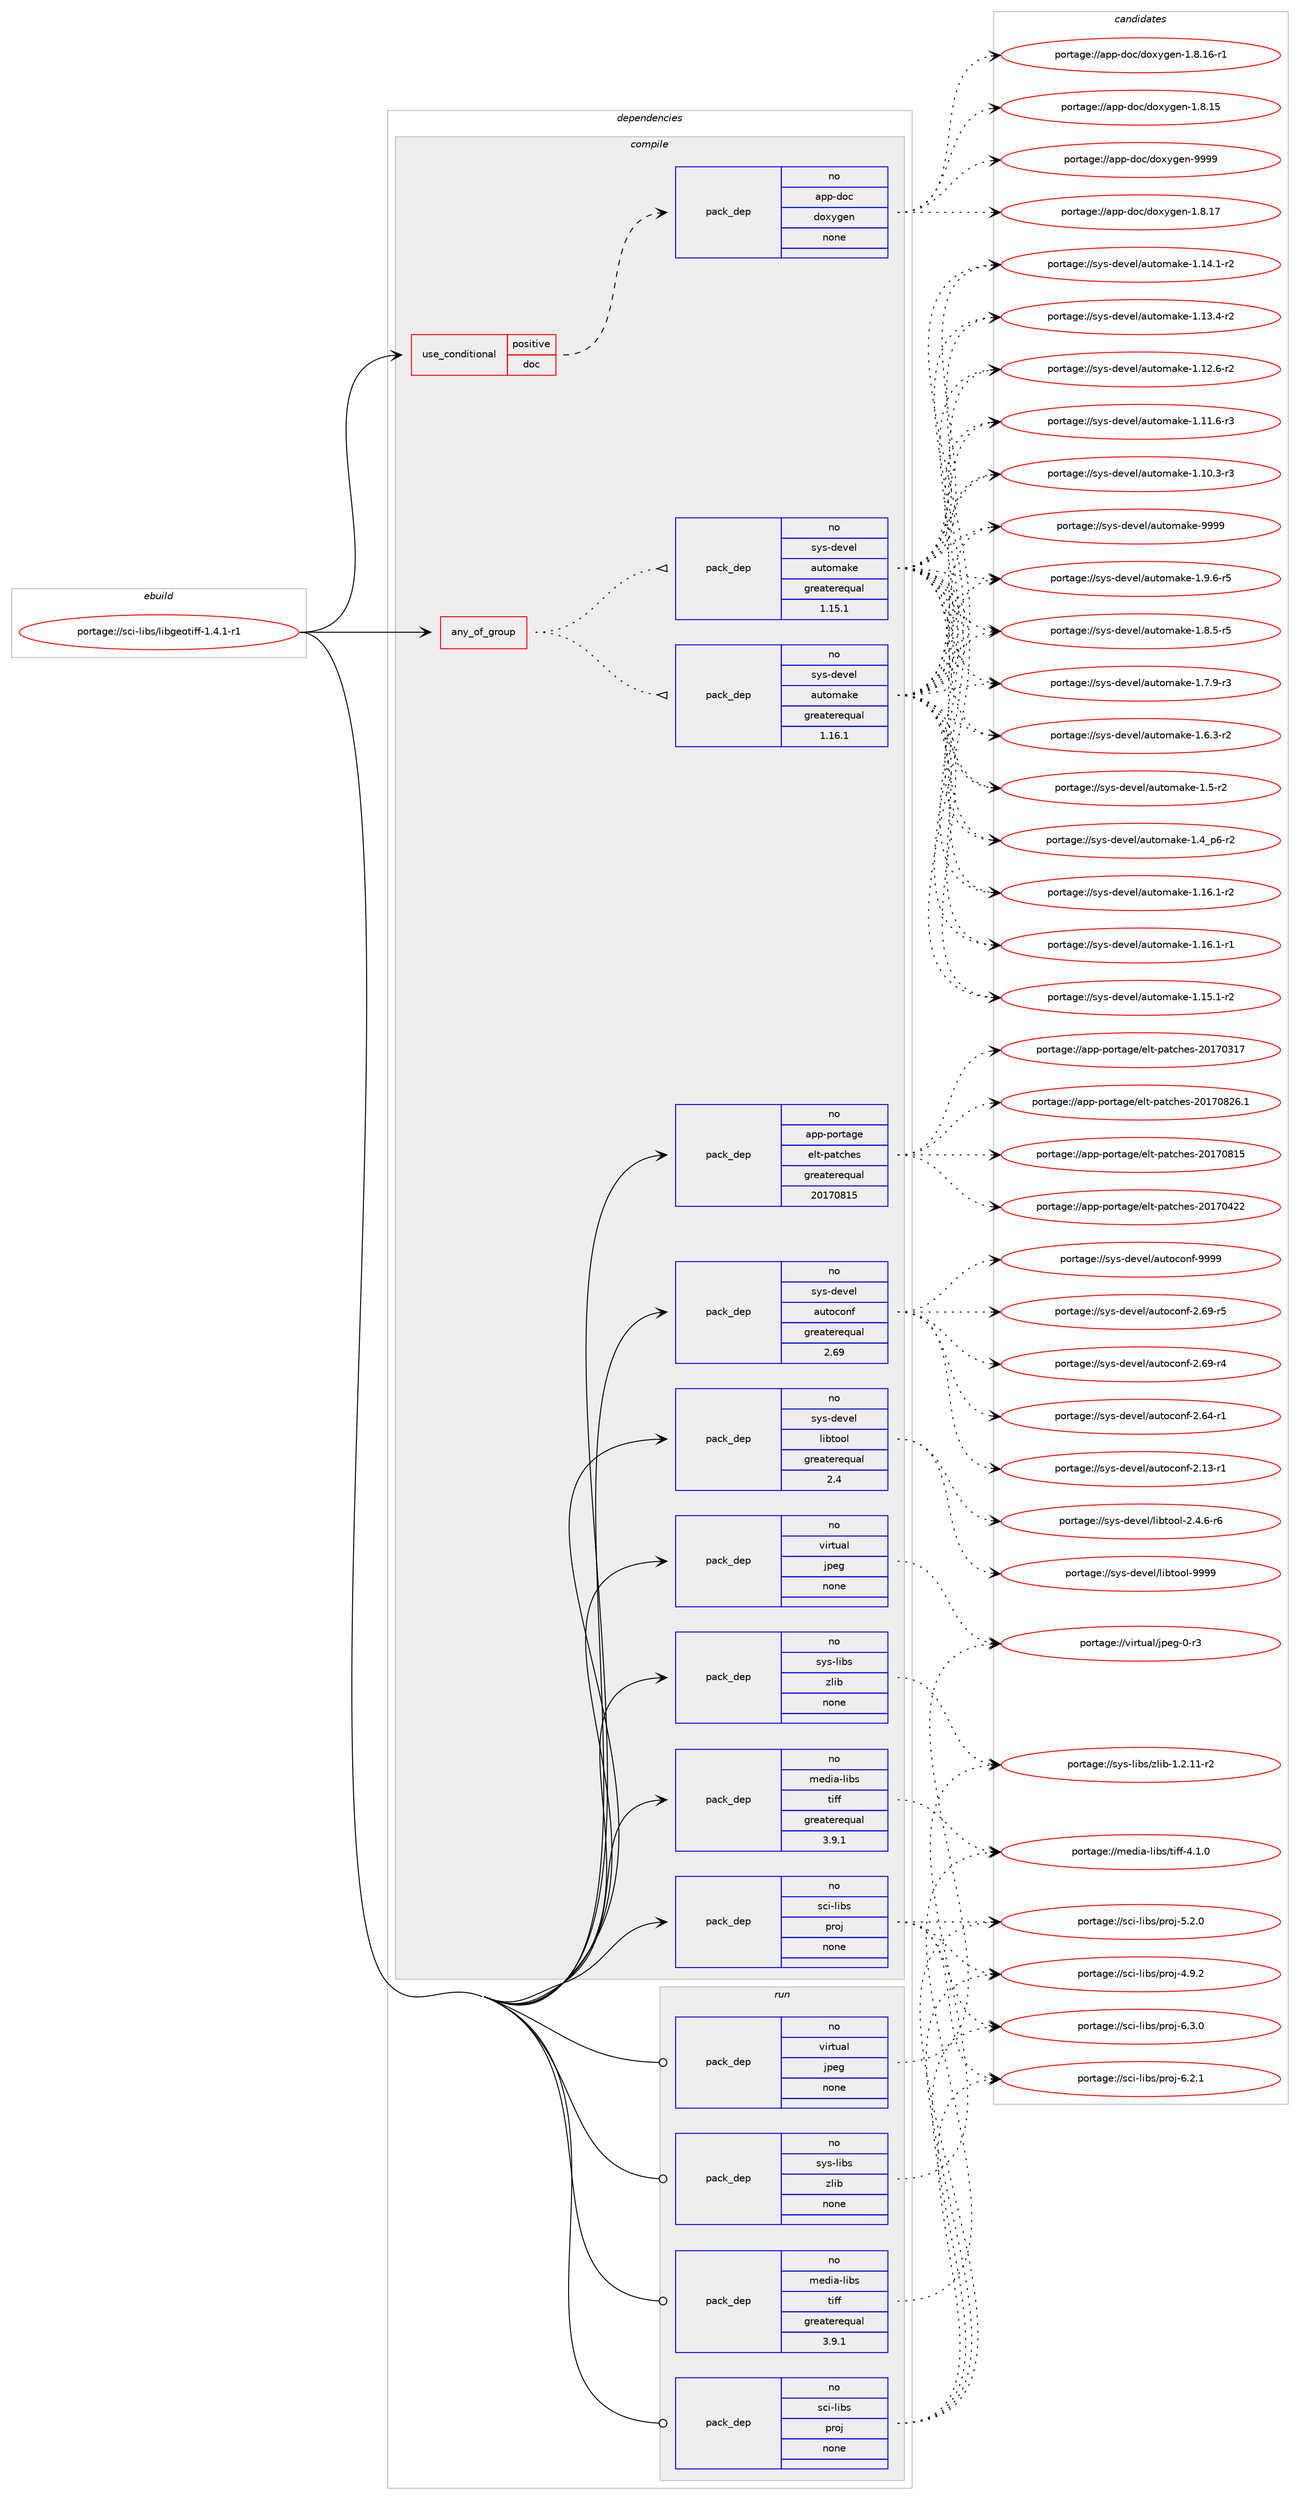 digraph prolog {

# *************
# Graph options
# *************

newrank=true;
concentrate=true;
compound=true;
graph [rankdir=LR,fontname=Helvetica,fontsize=10,ranksep=1.5];#, ranksep=2.5, nodesep=0.2];
edge  [arrowhead=vee];
node  [fontname=Helvetica,fontsize=10];

# **********
# The ebuild
# **********

subgraph cluster_leftcol {
color=gray;
rank=same;
label=<<i>ebuild</i>>;
id [label="portage://sci-libs/libgeotiff-1.4.1-r1", color=red, width=4, href="../sci-libs/libgeotiff-1.4.1-r1.svg"];
}

# ****************
# The dependencies
# ****************

subgraph cluster_midcol {
color=gray;
label=<<i>dependencies</i>>;
subgraph cluster_compile {
fillcolor="#eeeeee";
style=filled;
label=<<i>compile</i>>;
subgraph any835 {
dependency38463 [label=<<TABLE BORDER="0" CELLBORDER="1" CELLSPACING="0" CELLPADDING="4"><TR><TD CELLPADDING="10">any_of_group</TD></TR></TABLE>>, shape=none, color=red];subgraph pack30670 {
dependency38464 [label=<<TABLE BORDER="0" CELLBORDER="1" CELLSPACING="0" CELLPADDING="4" WIDTH="220"><TR><TD ROWSPAN="6" CELLPADDING="30">pack_dep</TD></TR><TR><TD WIDTH="110">no</TD></TR><TR><TD>sys-devel</TD></TR><TR><TD>automake</TD></TR><TR><TD>greaterequal</TD></TR><TR><TD>1.16.1</TD></TR></TABLE>>, shape=none, color=blue];
}
dependency38463:e -> dependency38464:w [weight=20,style="dotted",arrowhead="oinv"];
subgraph pack30671 {
dependency38465 [label=<<TABLE BORDER="0" CELLBORDER="1" CELLSPACING="0" CELLPADDING="4" WIDTH="220"><TR><TD ROWSPAN="6" CELLPADDING="30">pack_dep</TD></TR><TR><TD WIDTH="110">no</TD></TR><TR><TD>sys-devel</TD></TR><TR><TD>automake</TD></TR><TR><TD>greaterequal</TD></TR><TR><TD>1.15.1</TD></TR></TABLE>>, shape=none, color=blue];
}
dependency38463:e -> dependency38465:w [weight=20,style="dotted",arrowhead="oinv"];
}
id:e -> dependency38463:w [weight=20,style="solid",arrowhead="vee"];
subgraph cond6956 {
dependency38466 [label=<<TABLE BORDER="0" CELLBORDER="1" CELLSPACING="0" CELLPADDING="4"><TR><TD ROWSPAN="3" CELLPADDING="10">use_conditional</TD></TR><TR><TD>positive</TD></TR><TR><TD>doc</TD></TR></TABLE>>, shape=none, color=red];
subgraph pack30672 {
dependency38467 [label=<<TABLE BORDER="0" CELLBORDER="1" CELLSPACING="0" CELLPADDING="4" WIDTH="220"><TR><TD ROWSPAN="6" CELLPADDING="30">pack_dep</TD></TR><TR><TD WIDTH="110">no</TD></TR><TR><TD>app-doc</TD></TR><TR><TD>doxygen</TD></TR><TR><TD>none</TD></TR><TR><TD></TD></TR></TABLE>>, shape=none, color=blue];
}
dependency38466:e -> dependency38467:w [weight=20,style="dashed",arrowhead="vee"];
}
id:e -> dependency38466:w [weight=20,style="solid",arrowhead="vee"];
subgraph pack30673 {
dependency38468 [label=<<TABLE BORDER="0" CELLBORDER="1" CELLSPACING="0" CELLPADDING="4" WIDTH="220"><TR><TD ROWSPAN="6" CELLPADDING="30">pack_dep</TD></TR><TR><TD WIDTH="110">no</TD></TR><TR><TD>app-portage</TD></TR><TR><TD>elt-patches</TD></TR><TR><TD>greaterequal</TD></TR><TR><TD>20170815</TD></TR></TABLE>>, shape=none, color=blue];
}
id:e -> dependency38468:w [weight=20,style="solid",arrowhead="vee"];
subgraph pack30674 {
dependency38469 [label=<<TABLE BORDER="0" CELLBORDER="1" CELLSPACING="0" CELLPADDING="4" WIDTH="220"><TR><TD ROWSPAN="6" CELLPADDING="30">pack_dep</TD></TR><TR><TD WIDTH="110">no</TD></TR><TR><TD>media-libs</TD></TR><TR><TD>tiff</TD></TR><TR><TD>greaterequal</TD></TR><TR><TD>3.9.1</TD></TR></TABLE>>, shape=none, color=blue];
}
id:e -> dependency38469:w [weight=20,style="solid",arrowhead="vee"];
subgraph pack30675 {
dependency38470 [label=<<TABLE BORDER="0" CELLBORDER="1" CELLSPACING="0" CELLPADDING="4" WIDTH="220"><TR><TD ROWSPAN="6" CELLPADDING="30">pack_dep</TD></TR><TR><TD WIDTH="110">no</TD></TR><TR><TD>sci-libs</TD></TR><TR><TD>proj</TD></TR><TR><TD>none</TD></TR><TR><TD></TD></TR></TABLE>>, shape=none, color=blue];
}
id:e -> dependency38470:w [weight=20,style="solid",arrowhead="vee"];
subgraph pack30676 {
dependency38471 [label=<<TABLE BORDER="0" CELLBORDER="1" CELLSPACING="0" CELLPADDING="4" WIDTH="220"><TR><TD ROWSPAN="6" CELLPADDING="30">pack_dep</TD></TR><TR><TD WIDTH="110">no</TD></TR><TR><TD>sys-devel</TD></TR><TR><TD>autoconf</TD></TR><TR><TD>greaterequal</TD></TR><TR><TD>2.69</TD></TR></TABLE>>, shape=none, color=blue];
}
id:e -> dependency38471:w [weight=20,style="solid",arrowhead="vee"];
subgraph pack30677 {
dependency38472 [label=<<TABLE BORDER="0" CELLBORDER="1" CELLSPACING="0" CELLPADDING="4" WIDTH="220"><TR><TD ROWSPAN="6" CELLPADDING="30">pack_dep</TD></TR><TR><TD WIDTH="110">no</TD></TR><TR><TD>sys-devel</TD></TR><TR><TD>libtool</TD></TR><TR><TD>greaterequal</TD></TR><TR><TD>2.4</TD></TR></TABLE>>, shape=none, color=blue];
}
id:e -> dependency38472:w [weight=20,style="solid",arrowhead="vee"];
subgraph pack30678 {
dependency38473 [label=<<TABLE BORDER="0" CELLBORDER="1" CELLSPACING="0" CELLPADDING="4" WIDTH="220"><TR><TD ROWSPAN="6" CELLPADDING="30">pack_dep</TD></TR><TR><TD WIDTH="110">no</TD></TR><TR><TD>sys-libs</TD></TR><TR><TD>zlib</TD></TR><TR><TD>none</TD></TR><TR><TD></TD></TR></TABLE>>, shape=none, color=blue];
}
id:e -> dependency38473:w [weight=20,style="solid",arrowhead="vee"];
subgraph pack30679 {
dependency38474 [label=<<TABLE BORDER="0" CELLBORDER="1" CELLSPACING="0" CELLPADDING="4" WIDTH="220"><TR><TD ROWSPAN="6" CELLPADDING="30">pack_dep</TD></TR><TR><TD WIDTH="110">no</TD></TR><TR><TD>virtual</TD></TR><TR><TD>jpeg</TD></TR><TR><TD>none</TD></TR><TR><TD></TD></TR></TABLE>>, shape=none, color=blue];
}
id:e -> dependency38474:w [weight=20,style="solid",arrowhead="vee"];
}
subgraph cluster_compileandrun {
fillcolor="#eeeeee";
style=filled;
label=<<i>compile and run</i>>;
}
subgraph cluster_run {
fillcolor="#eeeeee";
style=filled;
label=<<i>run</i>>;
subgraph pack30680 {
dependency38475 [label=<<TABLE BORDER="0" CELLBORDER="1" CELLSPACING="0" CELLPADDING="4" WIDTH="220"><TR><TD ROWSPAN="6" CELLPADDING="30">pack_dep</TD></TR><TR><TD WIDTH="110">no</TD></TR><TR><TD>media-libs</TD></TR><TR><TD>tiff</TD></TR><TR><TD>greaterequal</TD></TR><TR><TD>3.9.1</TD></TR></TABLE>>, shape=none, color=blue];
}
id:e -> dependency38475:w [weight=20,style="solid",arrowhead="odot"];
subgraph pack30681 {
dependency38476 [label=<<TABLE BORDER="0" CELLBORDER="1" CELLSPACING="0" CELLPADDING="4" WIDTH="220"><TR><TD ROWSPAN="6" CELLPADDING="30">pack_dep</TD></TR><TR><TD WIDTH="110">no</TD></TR><TR><TD>sci-libs</TD></TR><TR><TD>proj</TD></TR><TR><TD>none</TD></TR><TR><TD></TD></TR></TABLE>>, shape=none, color=blue];
}
id:e -> dependency38476:w [weight=20,style="solid",arrowhead="odot"];
subgraph pack30682 {
dependency38477 [label=<<TABLE BORDER="0" CELLBORDER="1" CELLSPACING="0" CELLPADDING="4" WIDTH="220"><TR><TD ROWSPAN="6" CELLPADDING="30">pack_dep</TD></TR><TR><TD WIDTH="110">no</TD></TR><TR><TD>sys-libs</TD></TR><TR><TD>zlib</TD></TR><TR><TD>none</TD></TR><TR><TD></TD></TR></TABLE>>, shape=none, color=blue];
}
id:e -> dependency38477:w [weight=20,style="solid",arrowhead="odot"];
subgraph pack30683 {
dependency38478 [label=<<TABLE BORDER="0" CELLBORDER="1" CELLSPACING="0" CELLPADDING="4" WIDTH="220"><TR><TD ROWSPAN="6" CELLPADDING="30">pack_dep</TD></TR><TR><TD WIDTH="110">no</TD></TR><TR><TD>virtual</TD></TR><TR><TD>jpeg</TD></TR><TR><TD>none</TD></TR><TR><TD></TD></TR></TABLE>>, shape=none, color=blue];
}
id:e -> dependency38478:w [weight=20,style="solid",arrowhead="odot"];
}
}

# **************
# The candidates
# **************

subgraph cluster_choices {
rank=same;
color=gray;
label=<<i>candidates</i>>;

subgraph choice30670 {
color=black;
nodesep=1;
choice115121115451001011181011084797117116111109971071014557575757 [label="portage://sys-devel/automake-9999", color=red, width=4,href="../sys-devel/automake-9999.svg"];
choice115121115451001011181011084797117116111109971071014549465746544511453 [label="portage://sys-devel/automake-1.9.6-r5", color=red, width=4,href="../sys-devel/automake-1.9.6-r5.svg"];
choice115121115451001011181011084797117116111109971071014549465646534511453 [label="portage://sys-devel/automake-1.8.5-r5", color=red, width=4,href="../sys-devel/automake-1.8.5-r5.svg"];
choice115121115451001011181011084797117116111109971071014549465546574511451 [label="portage://sys-devel/automake-1.7.9-r3", color=red, width=4,href="../sys-devel/automake-1.7.9-r3.svg"];
choice115121115451001011181011084797117116111109971071014549465446514511450 [label="portage://sys-devel/automake-1.6.3-r2", color=red, width=4,href="../sys-devel/automake-1.6.3-r2.svg"];
choice11512111545100101118101108479711711611110997107101454946534511450 [label="portage://sys-devel/automake-1.5-r2", color=red, width=4,href="../sys-devel/automake-1.5-r2.svg"];
choice115121115451001011181011084797117116111109971071014549465295112544511450 [label="portage://sys-devel/automake-1.4_p6-r2", color=red, width=4,href="../sys-devel/automake-1.4_p6-r2.svg"];
choice11512111545100101118101108479711711611110997107101454946495446494511450 [label="portage://sys-devel/automake-1.16.1-r2", color=red, width=4,href="../sys-devel/automake-1.16.1-r2.svg"];
choice11512111545100101118101108479711711611110997107101454946495446494511449 [label="portage://sys-devel/automake-1.16.1-r1", color=red, width=4,href="../sys-devel/automake-1.16.1-r1.svg"];
choice11512111545100101118101108479711711611110997107101454946495346494511450 [label="portage://sys-devel/automake-1.15.1-r2", color=red, width=4,href="../sys-devel/automake-1.15.1-r2.svg"];
choice11512111545100101118101108479711711611110997107101454946495246494511450 [label="portage://sys-devel/automake-1.14.1-r2", color=red, width=4,href="../sys-devel/automake-1.14.1-r2.svg"];
choice11512111545100101118101108479711711611110997107101454946495146524511450 [label="portage://sys-devel/automake-1.13.4-r2", color=red, width=4,href="../sys-devel/automake-1.13.4-r2.svg"];
choice11512111545100101118101108479711711611110997107101454946495046544511450 [label="portage://sys-devel/automake-1.12.6-r2", color=red, width=4,href="../sys-devel/automake-1.12.6-r2.svg"];
choice11512111545100101118101108479711711611110997107101454946494946544511451 [label="portage://sys-devel/automake-1.11.6-r3", color=red, width=4,href="../sys-devel/automake-1.11.6-r3.svg"];
choice11512111545100101118101108479711711611110997107101454946494846514511451 [label="portage://sys-devel/automake-1.10.3-r3", color=red, width=4,href="../sys-devel/automake-1.10.3-r3.svg"];
dependency38464:e -> choice115121115451001011181011084797117116111109971071014557575757:w [style=dotted,weight="100"];
dependency38464:e -> choice115121115451001011181011084797117116111109971071014549465746544511453:w [style=dotted,weight="100"];
dependency38464:e -> choice115121115451001011181011084797117116111109971071014549465646534511453:w [style=dotted,weight="100"];
dependency38464:e -> choice115121115451001011181011084797117116111109971071014549465546574511451:w [style=dotted,weight="100"];
dependency38464:e -> choice115121115451001011181011084797117116111109971071014549465446514511450:w [style=dotted,weight="100"];
dependency38464:e -> choice11512111545100101118101108479711711611110997107101454946534511450:w [style=dotted,weight="100"];
dependency38464:e -> choice115121115451001011181011084797117116111109971071014549465295112544511450:w [style=dotted,weight="100"];
dependency38464:e -> choice11512111545100101118101108479711711611110997107101454946495446494511450:w [style=dotted,weight="100"];
dependency38464:e -> choice11512111545100101118101108479711711611110997107101454946495446494511449:w [style=dotted,weight="100"];
dependency38464:e -> choice11512111545100101118101108479711711611110997107101454946495346494511450:w [style=dotted,weight="100"];
dependency38464:e -> choice11512111545100101118101108479711711611110997107101454946495246494511450:w [style=dotted,weight="100"];
dependency38464:e -> choice11512111545100101118101108479711711611110997107101454946495146524511450:w [style=dotted,weight="100"];
dependency38464:e -> choice11512111545100101118101108479711711611110997107101454946495046544511450:w [style=dotted,weight="100"];
dependency38464:e -> choice11512111545100101118101108479711711611110997107101454946494946544511451:w [style=dotted,weight="100"];
dependency38464:e -> choice11512111545100101118101108479711711611110997107101454946494846514511451:w [style=dotted,weight="100"];
}
subgraph choice30671 {
color=black;
nodesep=1;
choice115121115451001011181011084797117116111109971071014557575757 [label="portage://sys-devel/automake-9999", color=red, width=4,href="../sys-devel/automake-9999.svg"];
choice115121115451001011181011084797117116111109971071014549465746544511453 [label="portage://sys-devel/automake-1.9.6-r5", color=red, width=4,href="../sys-devel/automake-1.9.6-r5.svg"];
choice115121115451001011181011084797117116111109971071014549465646534511453 [label="portage://sys-devel/automake-1.8.5-r5", color=red, width=4,href="../sys-devel/automake-1.8.5-r5.svg"];
choice115121115451001011181011084797117116111109971071014549465546574511451 [label="portage://sys-devel/automake-1.7.9-r3", color=red, width=4,href="../sys-devel/automake-1.7.9-r3.svg"];
choice115121115451001011181011084797117116111109971071014549465446514511450 [label="portage://sys-devel/automake-1.6.3-r2", color=red, width=4,href="../sys-devel/automake-1.6.3-r2.svg"];
choice11512111545100101118101108479711711611110997107101454946534511450 [label="portage://sys-devel/automake-1.5-r2", color=red, width=4,href="../sys-devel/automake-1.5-r2.svg"];
choice115121115451001011181011084797117116111109971071014549465295112544511450 [label="portage://sys-devel/automake-1.4_p6-r2", color=red, width=4,href="../sys-devel/automake-1.4_p6-r2.svg"];
choice11512111545100101118101108479711711611110997107101454946495446494511450 [label="portage://sys-devel/automake-1.16.1-r2", color=red, width=4,href="../sys-devel/automake-1.16.1-r2.svg"];
choice11512111545100101118101108479711711611110997107101454946495446494511449 [label="portage://sys-devel/automake-1.16.1-r1", color=red, width=4,href="../sys-devel/automake-1.16.1-r1.svg"];
choice11512111545100101118101108479711711611110997107101454946495346494511450 [label="portage://sys-devel/automake-1.15.1-r2", color=red, width=4,href="../sys-devel/automake-1.15.1-r2.svg"];
choice11512111545100101118101108479711711611110997107101454946495246494511450 [label="portage://sys-devel/automake-1.14.1-r2", color=red, width=4,href="../sys-devel/automake-1.14.1-r2.svg"];
choice11512111545100101118101108479711711611110997107101454946495146524511450 [label="portage://sys-devel/automake-1.13.4-r2", color=red, width=4,href="../sys-devel/automake-1.13.4-r2.svg"];
choice11512111545100101118101108479711711611110997107101454946495046544511450 [label="portage://sys-devel/automake-1.12.6-r2", color=red, width=4,href="../sys-devel/automake-1.12.6-r2.svg"];
choice11512111545100101118101108479711711611110997107101454946494946544511451 [label="portage://sys-devel/automake-1.11.6-r3", color=red, width=4,href="../sys-devel/automake-1.11.6-r3.svg"];
choice11512111545100101118101108479711711611110997107101454946494846514511451 [label="portage://sys-devel/automake-1.10.3-r3", color=red, width=4,href="../sys-devel/automake-1.10.3-r3.svg"];
dependency38465:e -> choice115121115451001011181011084797117116111109971071014557575757:w [style=dotted,weight="100"];
dependency38465:e -> choice115121115451001011181011084797117116111109971071014549465746544511453:w [style=dotted,weight="100"];
dependency38465:e -> choice115121115451001011181011084797117116111109971071014549465646534511453:w [style=dotted,weight="100"];
dependency38465:e -> choice115121115451001011181011084797117116111109971071014549465546574511451:w [style=dotted,weight="100"];
dependency38465:e -> choice115121115451001011181011084797117116111109971071014549465446514511450:w [style=dotted,weight="100"];
dependency38465:e -> choice11512111545100101118101108479711711611110997107101454946534511450:w [style=dotted,weight="100"];
dependency38465:e -> choice115121115451001011181011084797117116111109971071014549465295112544511450:w [style=dotted,weight="100"];
dependency38465:e -> choice11512111545100101118101108479711711611110997107101454946495446494511450:w [style=dotted,weight="100"];
dependency38465:e -> choice11512111545100101118101108479711711611110997107101454946495446494511449:w [style=dotted,weight="100"];
dependency38465:e -> choice11512111545100101118101108479711711611110997107101454946495346494511450:w [style=dotted,weight="100"];
dependency38465:e -> choice11512111545100101118101108479711711611110997107101454946495246494511450:w [style=dotted,weight="100"];
dependency38465:e -> choice11512111545100101118101108479711711611110997107101454946495146524511450:w [style=dotted,weight="100"];
dependency38465:e -> choice11512111545100101118101108479711711611110997107101454946495046544511450:w [style=dotted,weight="100"];
dependency38465:e -> choice11512111545100101118101108479711711611110997107101454946494946544511451:w [style=dotted,weight="100"];
dependency38465:e -> choice11512111545100101118101108479711711611110997107101454946494846514511451:w [style=dotted,weight="100"];
}
subgraph choice30672 {
color=black;
nodesep=1;
choice971121124510011199471001111201211031011104557575757 [label="portage://app-doc/doxygen-9999", color=red, width=4,href="../app-doc/doxygen-9999.svg"];
choice9711211245100111994710011112012110310111045494656464955 [label="portage://app-doc/doxygen-1.8.17", color=red, width=4,href="../app-doc/doxygen-1.8.17.svg"];
choice97112112451001119947100111120121103101110454946564649544511449 [label="portage://app-doc/doxygen-1.8.16-r1", color=red, width=4,href="../app-doc/doxygen-1.8.16-r1.svg"];
choice9711211245100111994710011112012110310111045494656464953 [label="portage://app-doc/doxygen-1.8.15", color=red, width=4,href="../app-doc/doxygen-1.8.15.svg"];
dependency38467:e -> choice971121124510011199471001111201211031011104557575757:w [style=dotted,weight="100"];
dependency38467:e -> choice9711211245100111994710011112012110310111045494656464955:w [style=dotted,weight="100"];
dependency38467:e -> choice97112112451001119947100111120121103101110454946564649544511449:w [style=dotted,weight="100"];
dependency38467:e -> choice9711211245100111994710011112012110310111045494656464953:w [style=dotted,weight="100"];
}
subgraph choice30673 {
color=black;
nodesep=1;
choice971121124511211111411697103101471011081164511297116991041011154550484955485650544649 [label="portage://app-portage/elt-patches-20170826.1", color=red, width=4,href="../app-portage/elt-patches-20170826.1.svg"];
choice97112112451121111141169710310147101108116451129711699104101115455048495548564953 [label="portage://app-portage/elt-patches-20170815", color=red, width=4,href="../app-portage/elt-patches-20170815.svg"];
choice97112112451121111141169710310147101108116451129711699104101115455048495548525050 [label="portage://app-portage/elt-patches-20170422", color=red, width=4,href="../app-portage/elt-patches-20170422.svg"];
choice97112112451121111141169710310147101108116451129711699104101115455048495548514955 [label="portage://app-portage/elt-patches-20170317", color=red, width=4,href="../app-portage/elt-patches-20170317.svg"];
dependency38468:e -> choice971121124511211111411697103101471011081164511297116991041011154550484955485650544649:w [style=dotted,weight="100"];
dependency38468:e -> choice97112112451121111141169710310147101108116451129711699104101115455048495548564953:w [style=dotted,weight="100"];
dependency38468:e -> choice97112112451121111141169710310147101108116451129711699104101115455048495548525050:w [style=dotted,weight="100"];
dependency38468:e -> choice97112112451121111141169710310147101108116451129711699104101115455048495548514955:w [style=dotted,weight="100"];
}
subgraph choice30674 {
color=black;
nodesep=1;
choice10910110010597451081059811547116105102102455246494648 [label="portage://media-libs/tiff-4.1.0", color=red, width=4,href="../media-libs/tiff-4.1.0.svg"];
dependency38469:e -> choice10910110010597451081059811547116105102102455246494648:w [style=dotted,weight="100"];
}
subgraph choice30675 {
color=black;
nodesep=1;
choice11599105451081059811547112114111106455446514648 [label="portage://sci-libs/proj-6.3.0", color=red, width=4,href="../sci-libs/proj-6.3.0.svg"];
choice11599105451081059811547112114111106455446504649 [label="portage://sci-libs/proj-6.2.1", color=red, width=4,href="../sci-libs/proj-6.2.1.svg"];
choice11599105451081059811547112114111106455346504648 [label="portage://sci-libs/proj-5.2.0", color=red, width=4,href="../sci-libs/proj-5.2.0.svg"];
choice11599105451081059811547112114111106455246574650 [label="portage://sci-libs/proj-4.9.2", color=red, width=4,href="../sci-libs/proj-4.9.2.svg"];
dependency38470:e -> choice11599105451081059811547112114111106455446514648:w [style=dotted,weight="100"];
dependency38470:e -> choice11599105451081059811547112114111106455446504649:w [style=dotted,weight="100"];
dependency38470:e -> choice11599105451081059811547112114111106455346504648:w [style=dotted,weight="100"];
dependency38470:e -> choice11599105451081059811547112114111106455246574650:w [style=dotted,weight="100"];
}
subgraph choice30676 {
color=black;
nodesep=1;
choice115121115451001011181011084797117116111991111101024557575757 [label="portage://sys-devel/autoconf-9999", color=red, width=4,href="../sys-devel/autoconf-9999.svg"];
choice1151211154510010111810110847971171161119911111010245504654574511453 [label="portage://sys-devel/autoconf-2.69-r5", color=red, width=4,href="../sys-devel/autoconf-2.69-r5.svg"];
choice1151211154510010111810110847971171161119911111010245504654574511452 [label="portage://sys-devel/autoconf-2.69-r4", color=red, width=4,href="../sys-devel/autoconf-2.69-r4.svg"];
choice1151211154510010111810110847971171161119911111010245504654524511449 [label="portage://sys-devel/autoconf-2.64-r1", color=red, width=4,href="../sys-devel/autoconf-2.64-r1.svg"];
choice1151211154510010111810110847971171161119911111010245504649514511449 [label="portage://sys-devel/autoconf-2.13-r1", color=red, width=4,href="../sys-devel/autoconf-2.13-r1.svg"];
dependency38471:e -> choice115121115451001011181011084797117116111991111101024557575757:w [style=dotted,weight="100"];
dependency38471:e -> choice1151211154510010111810110847971171161119911111010245504654574511453:w [style=dotted,weight="100"];
dependency38471:e -> choice1151211154510010111810110847971171161119911111010245504654574511452:w [style=dotted,weight="100"];
dependency38471:e -> choice1151211154510010111810110847971171161119911111010245504654524511449:w [style=dotted,weight="100"];
dependency38471:e -> choice1151211154510010111810110847971171161119911111010245504649514511449:w [style=dotted,weight="100"];
}
subgraph choice30677 {
color=black;
nodesep=1;
choice1151211154510010111810110847108105981161111111084557575757 [label="portage://sys-devel/libtool-9999", color=red, width=4,href="../sys-devel/libtool-9999.svg"];
choice1151211154510010111810110847108105981161111111084550465246544511454 [label="portage://sys-devel/libtool-2.4.6-r6", color=red, width=4,href="../sys-devel/libtool-2.4.6-r6.svg"];
dependency38472:e -> choice1151211154510010111810110847108105981161111111084557575757:w [style=dotted,weight="100"];
dependency38472:e -> choice1151211154510010111810110847108105981161111111084550465246544511454:w [style=dotted,weight="100"];
}
subgraph choice30678 {
color=black;
nodesep=1;
choice11512111545108105981154712210810598454946504649494511450 [label="portage://sys-libs/zlib-1.2.11-r2", color=red, width=4,href="../sys-libs/zlib-1.2.11-r2.svg"];
dependency38473:e -> choice11512111545108105981154712210810598454946504649494511450:w [style=dotted,weight="100"];
}
subgraph choice30679 {
color=black;
nodesep=1;
choice118105114116117971084710611210110345484511451 [label="portage://virtual/jpeg-0-r3", color=red, width=4,href="../virtual/jpeg-0-r3.svg"];
dependency38474:e -> choice118105114116117971084710611210110345484511451:w [style=dotted,weight="100"];
}
subgraph choice30680 {
color=black;
nodesep=1;
choice10910110010597451081059811547116105102102455246494648 [label="portage://media-libs/tiff-4.1.0", color=red, width=4,href="../media-libs/tiff-4.1.0.svg"];
dependency38475:e -> choice10910110010597451081059811547116105102102455246494648:w [style=dotted,weight="100"];
}
subgraph choice30681 {
color=black;
nodesep=1;
choice11599105451081059811547112114111106455446514648 [label="portage://sci-libs/proj-6.3.0", color=red, width=4,href="../sci-libs/proj-6.3.0.svg"];
choice11599105451081059811547112114111106455446504649 [label="portage://sci-libs/proj-6.2.1", color=red, width=4,href="../sci-libs/proj-6.2.1.svg"];
choice11599105451081059811547112114111106455346504648 [label="portage://sci-libs/proj-5.2.0", color=red, width=4,href="../sci-libs/proj-5.2.0.svg"];
choice11599105451081059811547112114111106455246574650 [label="portage://sci-libs/proj-4.9.2", color=red, width=4,href="../sci-libs/proj-4.9.2.svg"];
dependency38476:e -> choice11599105451081059811547112114111106455446514648:w [style=dotted,weight="100"];
dependency38476:e -> choice11599105451081059811547112114111106455446504649:w [style=dotted,weight="100"];
dependency38476:e -> choice11599105451081059811547112114111106455346504648:w [style=dotted,weight="100"];
dependency38476:e -> choice11599105451081059811547112114111106455246574650:w [style=dotted,weight="100"];
}
subgraph choice30682 {
color=black;
nodesep=1;
choice11512111545108105981154712210810598454946504649494511450 [label="portage://sys-libs/zlib-1.2.11-r2", color=red, width=4,href="../sys-libs/zlib-1.2.11-r2.svg"];
dependency38477:e -> choice11512111545108105981154712210810598454946504649494511450:w [style=dotted,weight="100"];
}
subgraph choice30683 {
color=black;
nodesep=1;
choice118105114116117971084710611210110345484511451 [label="portage://virtual/jpeg-0-r3", color=red, width=4,href="../virtual/jpeg-0-r3.svg"];
dependency38478:e -> choice118105114116117971084710611210110345484511451:w [style=dotted,weight="100"];
}
}

}
